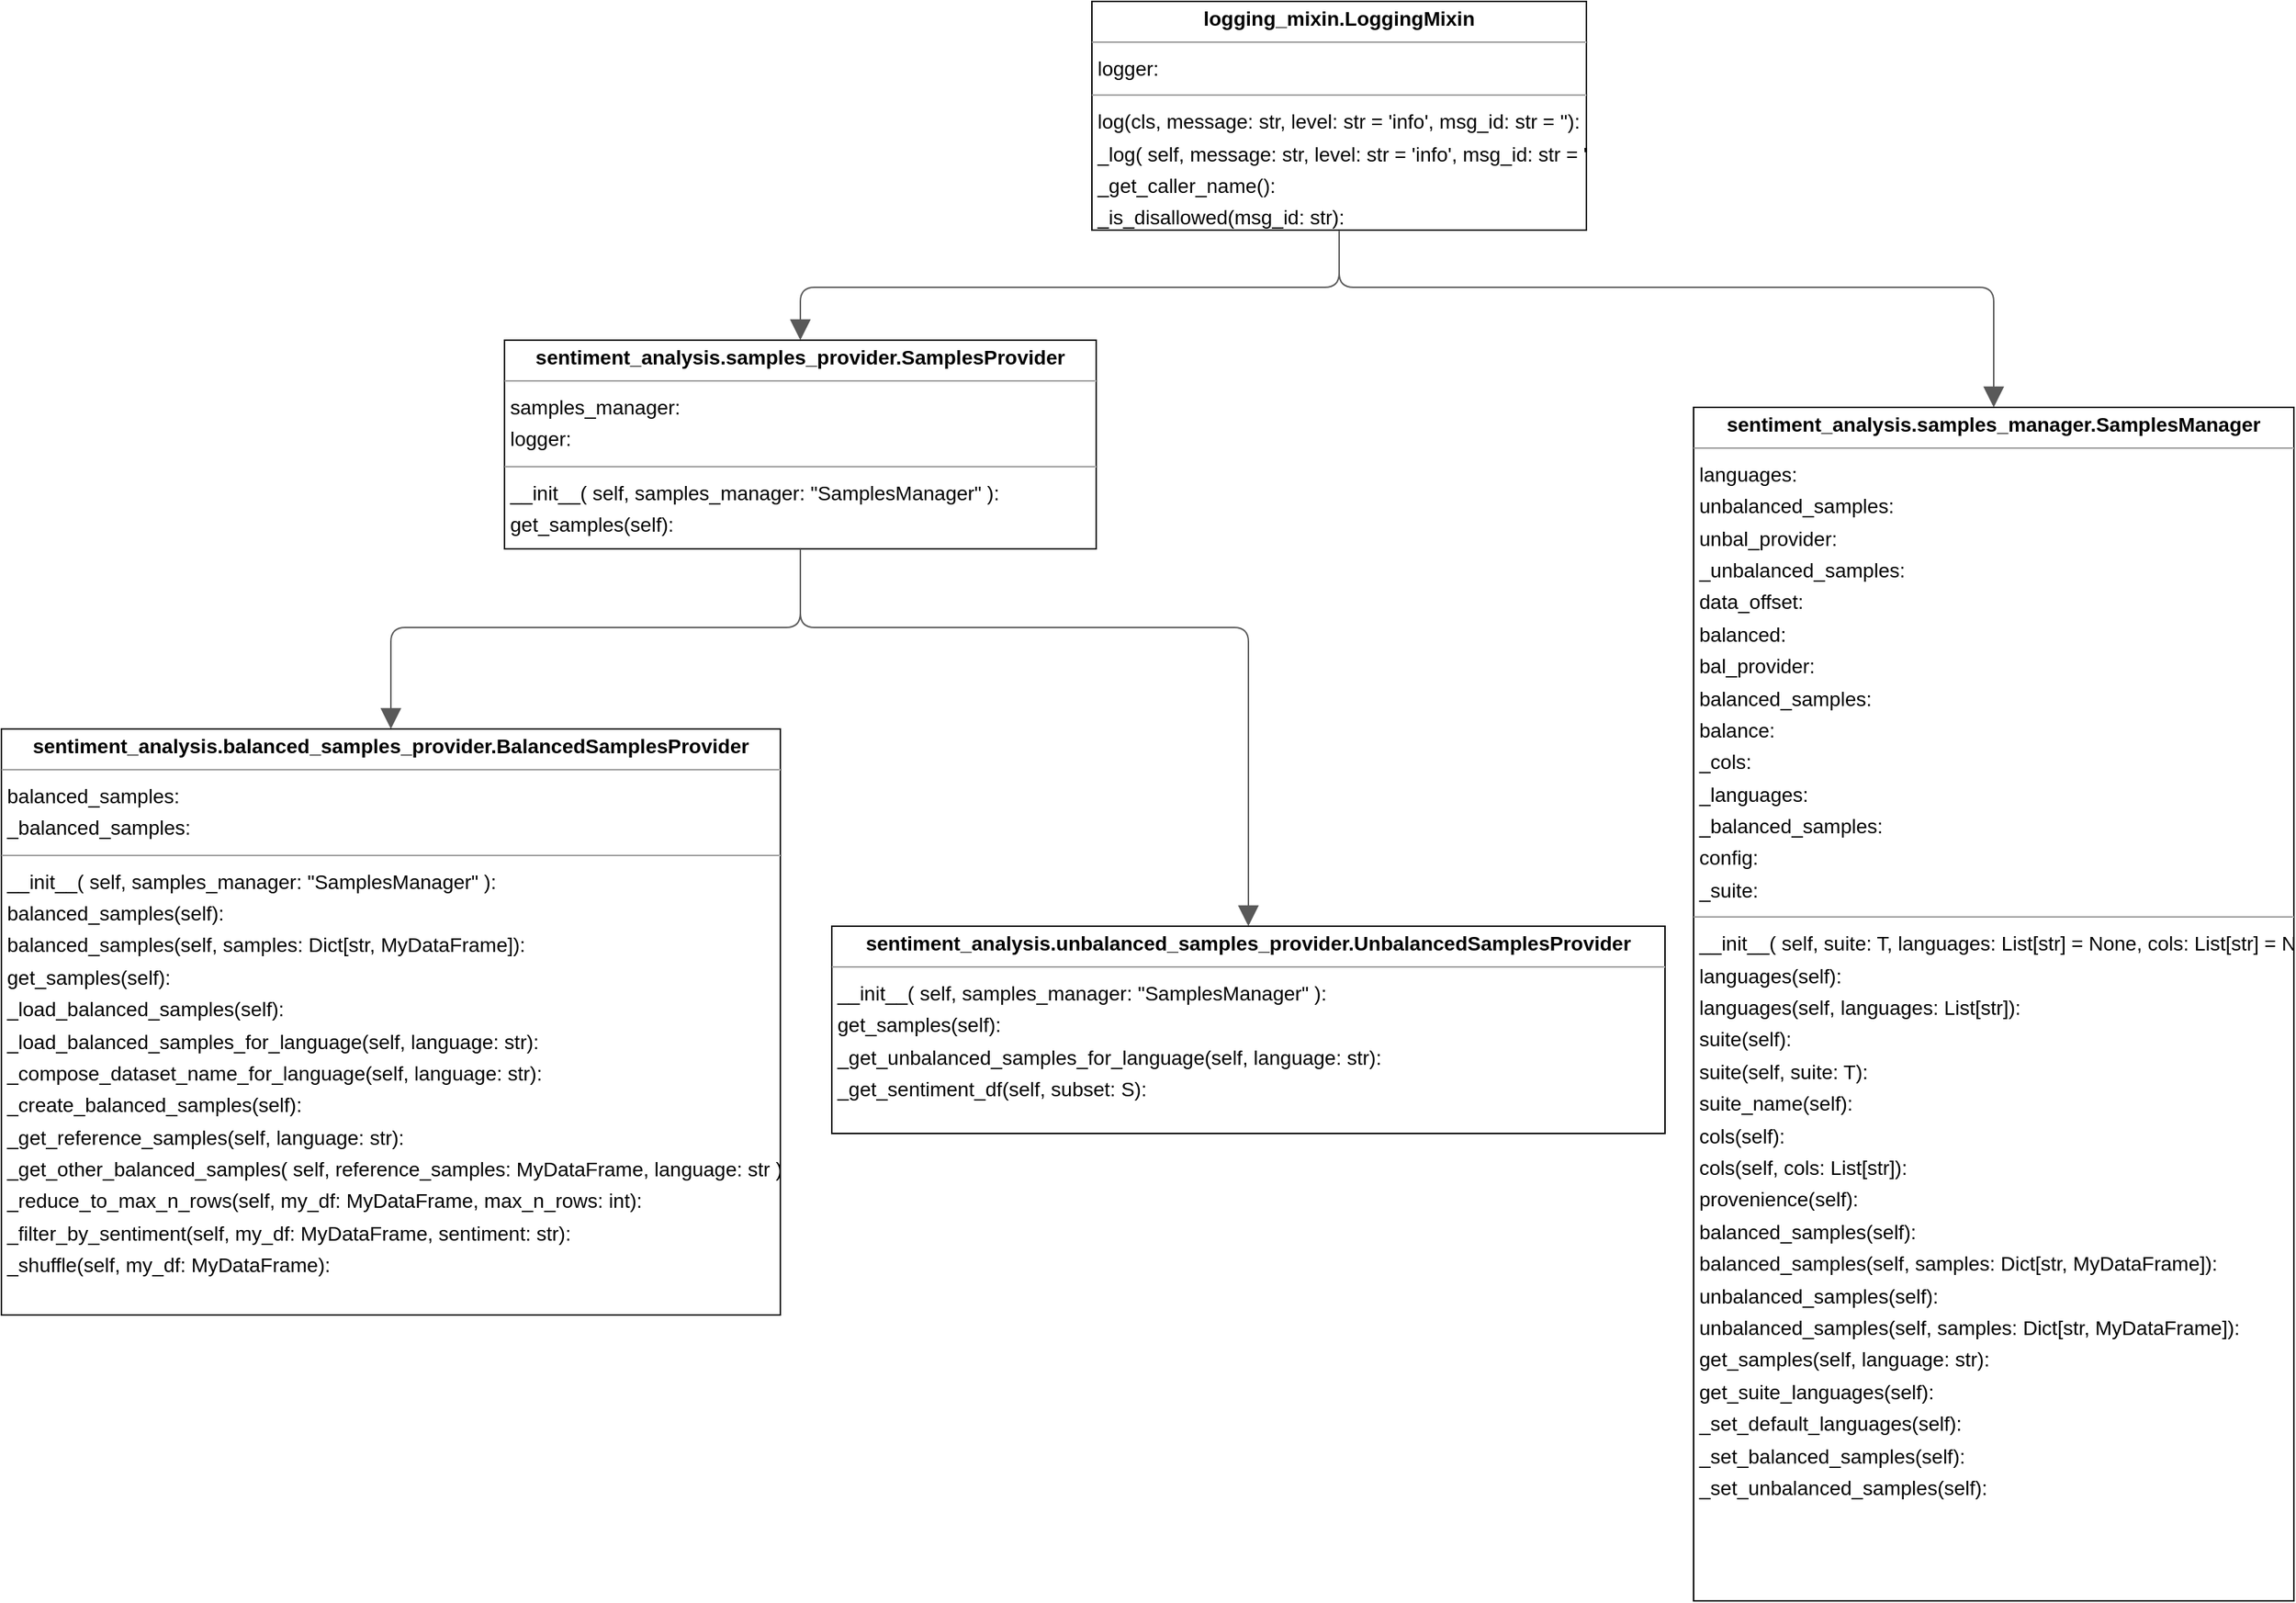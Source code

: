 <mxGraphModel dx="0" dy="0" grid="1" gridSize="10" guides="1" tooltips="1" connect="1" arrows="1" fold="1" page="0" pageScale="1" background="none" math="0" shadow="0">
  <root>
    <mxCell id="0" />
    <mxCell id="1" parent="0" />
    <mxCell id="node0" parent="1" vertex="1" value="&lt;p style=&quot;margin:0px;margin-top:4px;text-align:center;&quot;&gt;&lt;b&gt;logging_mixin.LoggingMixin&lt;/b&gt;&lt;/p&gt;&lt;hr size=&quot;1&quot;/&gt;&lt;p style=&quot;margin:0 0 0 4px;line-height:1.6;&quot;&gt; logger: &lt;/p&gt;&lt;hr size=&quot;1&quot;/&gt;&lt;p style=&quot;margin:0 0 0 4px;line-height:1.6;&quot;&gt; log(cls, message: str, level: str = &amp;#39;info&amp;#39;, msg_id: str = &amp;#39;&amp;#39;): &lt;br/&gt; _log(             self,             message: str,             level: str = &amp;#39;info&amp;#39;,             msg_id: str = &amp;#39;&amp;#39;     ): &lt;br/&gt; _get_caller_name(): &lt;br/&gt; _is_disallowed(msg_id: str): &lt;/p&gt;" style="verticalAlign=top;align=left;overflow=fill;fontSize=14;fontFamily=Helvetica;html=1;rounded=0;shadow=0;comic=0;labelBackgroundColor=none;strokeWidth=1;">
      <mxGeometry x="-189" y="163" width="346" height="160" as="geometry" />
    </mxCell>
    <mxCell id="node2" parent="1" vertex="1" value="&lt;p style=&quot;margin:0px;margin-top:4px;text-align:center;&quot;&gt;&lt;b&gt;sentiment_analysis.balanced_samples_provider.BalancedSamplesProvider&lt;/b&gt;&lt;/p&gt;&lt;hr size=&quot;1&quot;/&gt;&lt;p style=&quot;margin:0 0 0 4px;line-height:1.6;&quot;&gt; balanced_samples: &lt;br/&gt; _balanced_samples: &lt;/p&gt;&lt;hr size=&quot;1&quot;/&gt;&lt;p style=&quot;margin:0 0 0 4px;line-height:1.6;&quot;&gt; __init__(             self,             samples_manager: &amp;quot;SamplesManager&amp;quot;     ): &lt;br/&gt; balanced_samples(self): &lt;br/&gt; balanced_samples(self, samples: Dict[str, MyDataFrame]): &lt;br/&gt; get_samples(self): &lt;br/&gt; _load_balanced_samples(self): &lt;br/&gt; _load_balanced_samples_for_language(self, language: str): &lt;br/&gt; _compose_dataset_name_for_language(self, language: str): &lt;br/&gt; _create_balanced_samples(self): &lt;br/&gt; _get_reference_samples(self, language: str): &lt;br/&gt; _get_other_balanced_samples(             self,             reference_samples: MyDataFrame,             language: str     ): &lt;br/&gt; _reduce_to_max_n_rows(self, my_df: MyDataFrame, max_n_rows: int): &lt;br/&gt; _filter_by_sentiment(self, my_df: MyDataFrame, sentiment: str): &lt;br/&gt; _shuffle(self, my_df: MyDataFrame): &lt;/p&gt;" style="verticalAlign=top;align=left;overflow=fill;fontSize=14;fontFamily=Helvetica;html=1;rounded=0;shadow=0;comic=0;labelBackgroundColor=none;strokeWidth=1;">
      <mxGeometry x="-952" y="672" width="545" height="410" as="geometry" />
    </mxCell>
    <mxCell id="node4" parent="1" vertex="1" value="&lt;p style=&quot;margin:0px;margin-top:4px;text-align:center;&quot;&gt;&lt;b&gt;sentiment_analysis.samples_manager.SamplesManager&lt;/b&gt;&lt;/p&gt;&lt;hr size=&quot;1&quot;/&gt;&lt;p style=&quot;margin:0 0 0 4px;line-height:1.6;&quot;&gt; languages: &lt;br/&gt; unbalanced_samples: &lt;br/&gt; unbal_provider: &lt;br/&gt; _unbalanced_samples: &lt;br/&gt; data_offset: &lt;br/&gt; balanced: &lt;br/&gt; bal_provider: &lt;br/&gt; balanced_samples: &lt;br/&gt; balance: &lt;br/&gt; _cols: &lt;br/&gt; _languages: &lt;br/&gt; _balanced_samples: &lt;br/&gt; config: &lt;br/&gt; _suite: &lt;/p&gt;&lt;hr size=&quot;1&quot;/&gt;&lt;p style=&quot;margin:0 0 0 4px;line-height:1.6;&quot;&gt; __init__(             self,             suite: T,             languages: List[str] = None,             cols: List[str] = None     ): &lt;br/&gt; languages(self): &lt;br/&gt; languages(self, languages: List[str]): &lt;br/&gt; suite(self): &lt;br/&gt; suite(self, suite: T): &lt;br/&gt; suite_name(self): &lt;br/&gt; cols(self): &lt;br/&gt; cols(self, cols: List[str]): &lt;br/&gt; provenience(self): &lt;br/&gt; balanced_samples(self): &lt;br/&gt; balanced_samples(self, samples: Dict[str, MyDataFrame]): &lt;br/&gt; unbalanced_samples(self): &lt;br/&gt; unbalanced_samples(self, samples: Dict[str, MyDataFrame]): &lt;br/&gt; get_samples(self, language: str): &lt;br/&gt; get_suite_languages(self): &lt;br/&gt; _set_default_languages(self): &lt;br/&gt; _set_balanced_samples(self): &lt;br/&gt; _set_unbalanced_samples(self): &lt;/p&gt;" style="verticalAlign=top;align=left;overflow=fill;fontSize=14;fontFamily=Helvetica;html=1;rounded=0;shadow=0;comic=0;labelBackgroundColor=none;strokeWidth=1;">
      <mxGeometry x="232" y="447" width="420" height="835" as="geometry" />
    </mxCell>
    <mxCell id="node1" parent="1" vertex="1" value="&lt;p style=&quot;margin:0px;margin-top:4px;text-align:center;&quot;&gt;&lt;b&gt;sentiment_analysis.samples_provider.SamplesProvider&lt;/b&gt;&lt;/p&gt;&lt;hr size=&quot;1&quot;/&gt;&lt;p style=&quot;margin:0 0 0 4px;line-height:1.6;&quot;&gt; samples_manager: &lt;br/&gt; logger: &lt;/p&gt;&lt;hr size=&quot;1&quot;/&gt;&lt;p style=&quot;margin:0 0 0 4px;line-height:1.6;&quot;&gt; __init__(             self,             samples_manager: &amp;quot;SamplesManager&amp;quot;     ): &lt;br/&gt; get_samples(self): &lt;/p&gt;" style="verticalAlign=top;align=left;overflow=fill;fontSize=14;fontFamily=Helvetica;html=1;rounded=0;shadow=0;comic=0;labelBackgroundColor=none;strokeWidth=1;">
      <mxGeometry x="-600" y="400" width="414" height="146" as="geometry" />
    </mxCell>
    <mxCell id="node3" parent="1" vertex="1" value="&lt;p style=&quot;margin:0px;margin-top:4px;text-align:center;&quot;&gt;&lt;b&gt;sentiment_analysis.unbalanced_samples_provider.UnbalancedSamplesProvider&lt;/b&gt;&lt;/p&gt;&lt;hr size=&quot;1&quot;/&gt;&lt;p style=&quot;margin:0 0 0 4px;line-height:1.6;&quot;&gt; __init__(             self,             samples_manager: &amp;quot;SamplesManager&amp;quot;     ): &lt;br/&gt; get_samples(self): &lt;br/&gt; _get_unbalanced_samples_for_language(self, language: str): &lt;br/&gt; _get_sentiment_df(self, subset: S): &lt;/p&gt;" style="verticalAlign=top;align=left;overflow=fill;fontSize=14;fontFamily=Helvetica;html=1;rounded=0;shadow=0;comic=0;labelBackgroundColor=none;strokeWidth=1;">
      <mxGeometry x="-371" y="810" width="583" height="145" as="geometry" />
    </mxCell>
    <mxCell id="edge2" edge="1" value="" parent="1" source="node2" target="node1" style="html=1;rounded=1;edgeStyle=orthogonalEdgeStyle;dashed=0;startArrow=block;startSize=12;endArrow=none;strokeColor=#595959;exitX=0.500;exitY=0.000;exitDx=0;exitDy=0;entryX=0.500;entryY=1.000;entryDx=0;entryDy=0;">
      <mxGeometry width="50" height="50" relative="1" as="geometry">
        <Array as="points">
          <mxPoint x="-680" y="601" />
          <mxPoint x="-393" y="601" />
        </Array>
      </mxGeometry>
    </mxCell>
    <mxCell id="edge3" edge="1" value="" parent="1" source="node4" target="node0" style="html=1;rounded=1;edgeStyle=orthogonalEdgeStyle;dashed=0;startArrow=block;startSize=12;endArrow=none;strokeColor=#595959;exitX=0.500;exitY=0.000;exitDx=0;exitDy=0;entryX=0.500;entryY=1.000;entryDx=0;entryDy=0;">
      <mxGeometry width="50" height="50" relative="1" as="geometry">
        <Array as="points">
          <mxPoint x="442" y="363" />
          <mxPoint x="-16" y="363" />
        </Array>
      </mxGeometry>
    </mxCell>
    <mxCell id="edge1" edge="1" value="" parent="1" source="node1" target="node0" style="html=1;rounded=1;edgeStyle=orthogonalEdgeStyle;dashed=0;startArrow=block;startSize=12;endArrow=none;strokeColor=#595959;exitX=0.500;exitY=0.000;exitDx=0;exitDy=0;entryX=0.500;entryY=1.000;entryDx=0;entryDy=0;">
      <mxGeometry width="50" height="50" relative="1" as="geometry">
        <Array as="points">
          <mxPoint x="-393" y="363" />
          <mxPoint x="-16" y="363" />
        </Array>
      </mxGeometry>
    </mxCell>
    <mxCell id="edge0" edge="1" value="" parent="1" source="node3" target="node1" style="html=1;rounded=1;edgeStyle=orthogonalEdgeStyle;dashed=0;startArrow=block;startSize=12;endArrow=none;strokeColor=#595959;exitX=0.500;exitY=0.000;exitDx=0;exitDy=0;entryX=0.500;entryY=1.000;entryDx=0;entryDy=0;">
      <mxGeometry width="50" height="50" relative="1" as="geometry">
        <Array as="points">
          <mxPoint x="-80" y="601" />
          <mxPoint x="-393" y="601" />
        </Array>
      </mxGeometry>
    </mxCell>
  </root>
</mxGraphModel>